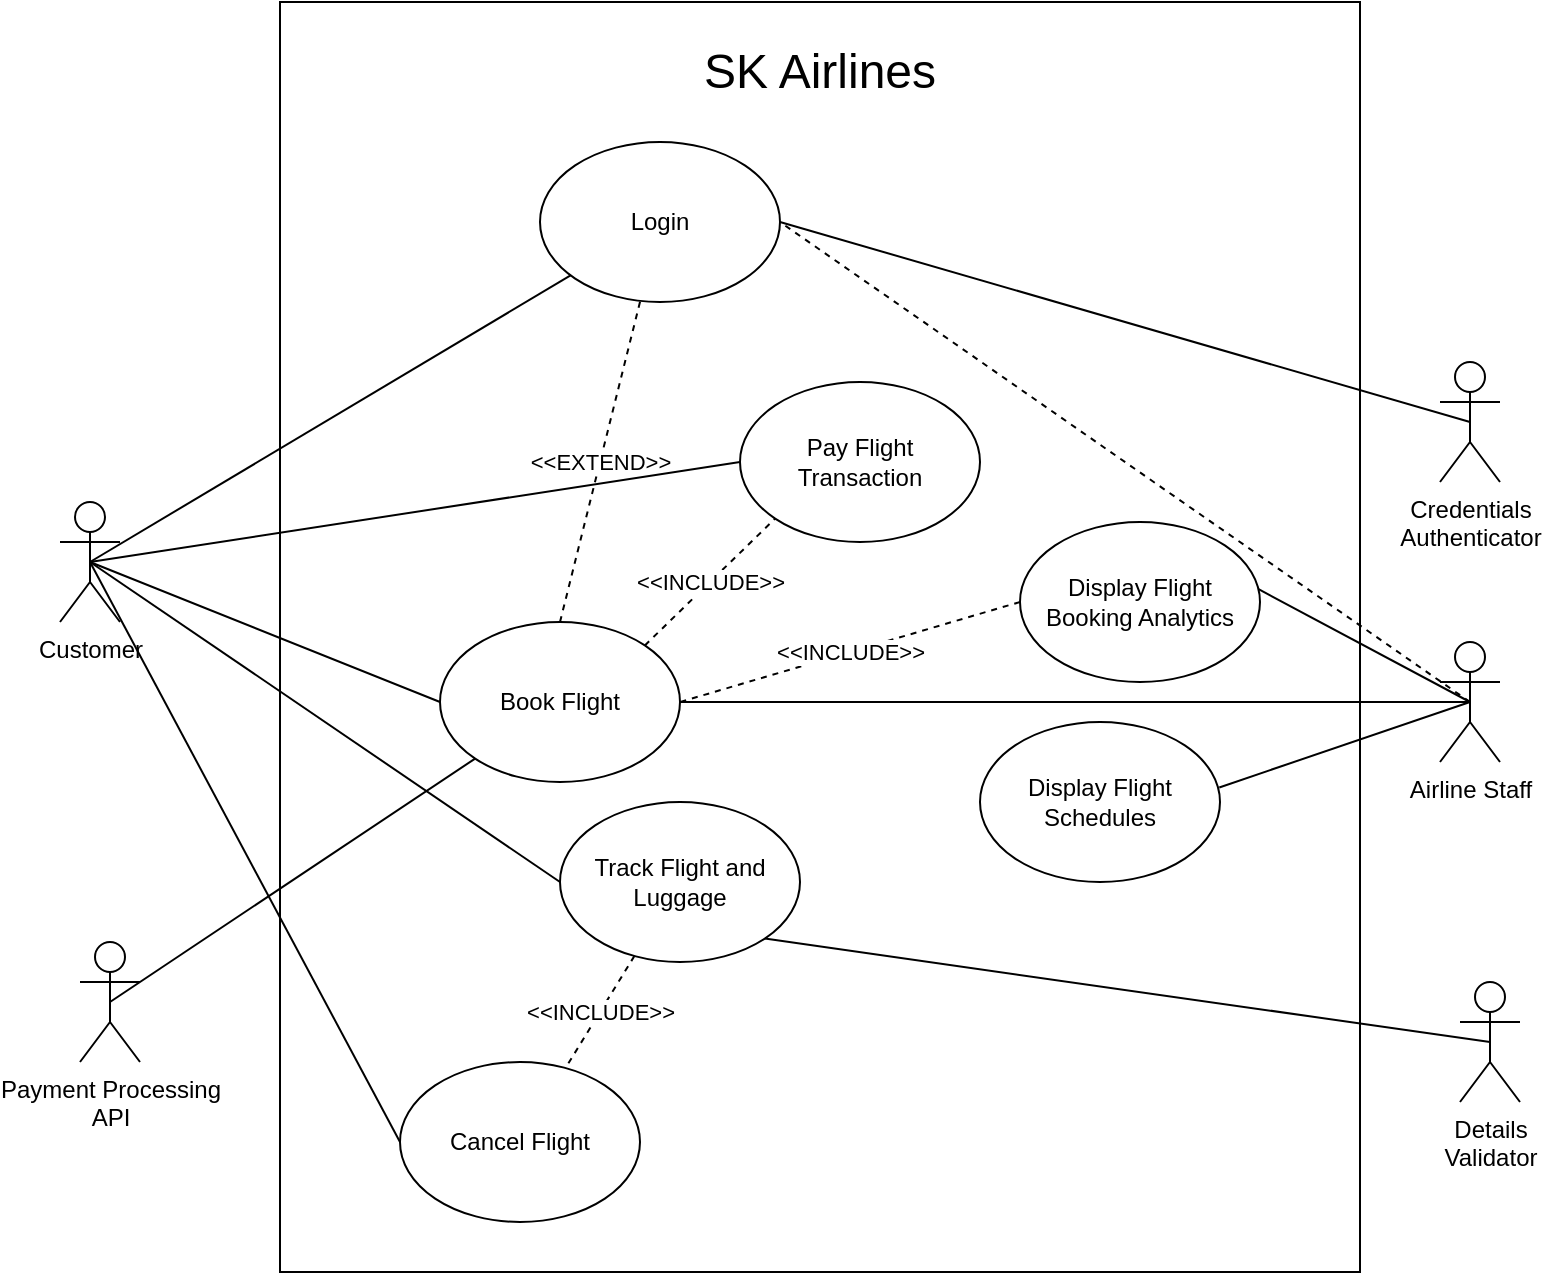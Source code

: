 <mxfile version="21.4.0" type="github">
  <diagram name="Page-1" id="8mqrGvHcFEWJXJVBc4Tt">
    <mxGraphModel dx="1311" dy="729" grid="1" gridSize="10" guides="1" tooltips="1" connect="1" arrows="1" fold="1" page="1" pageScale="1" pageWidth="850" pageHeight="1100" math="0" shadow="0">
      <root>
        <mxCell id="0" />
        <mxCell id="1" parent="0" />
        <mxCell id="418GbzC-R1QBylqEbf2J-47" value="" style="rounded=0;whiteSpace=wrap;html=1;fontStyle=1" parent="1" vertex="1">
          <mxGeometry x="150" y="120" width="540" height="635" as="geometry" />
        </mxCell>
        <mxCell id="418GbzC-R1QBylqEbf2J-10" value="Login" style="ellipse;whiteSpace=wrap;html=1;" parent="1" vertex="1">
          <mxGeometry x="280" y="190" width="120" height="80" as="geometry" />
        </mxCell>
        <mxCell id="418GbzC-R1QBylqEbf2J-53" value="&amp;lt;&amp;lt;EXTEND&amp;gt;&amp;gt;" style="rounded=0;orthogonalLoop=1;jettySize=auto;html=1;exitX=0.5;exitY=0;exitDx=0;exitDy=0;endArrow=none;endFill=0;dashed=1;" parent="1" source="418GbzC-R1QBylqEbf2J-12" target="418GbzC-R1QBylqEbf2J-10" edge="1">
          <mxGeometry relative="1" as="geometry">
            <Array as="points" />
          </mxGeometry>
        </mxCell>
        <mxCell id="418GbzC-R1QBylqEbf2J-58" value="&amp;lt;&amp;lt;INCLUDE&amp;gt;&amp;gt;" style="rounded=0;orthogonalLoop=1;jettySize=auto;html=1;exitX=1;exitY=0;exitDx=0;exitDy=0;entryX=0;entryY=1;entryDx=0;entryDy=0;endArrow=none;endFill=0;dashed=1;" parent="1" source="418GbzC-R1QBylqEbf2J-12" target="418GbzC-R1QBylqEbf2J-15" edge="1">
          <mxGeometry relative="1" as="geometry" />
        </mxCell>
        <mxCell id="418GbzC-R1QBylqEbf2J-12" value="Book Flight" style="ellipse;whiteSpace=wrap;html=1;" parent="1" vertex="1">
          <mxGeometry x="230" y="430" width="120" height="80" as="geometry" />
        </mxCell>
        <mxCell id="418GbzC-R1QBylqEbf2J-57" value="&amp;lt;&amp;lt;INCLUDE&amp;gt;&amp;gt;" style="rounded=0;orthogonalLoop=1;jettySize=auto;html=1;dashed=1;endArrow=none;endFill=0;" parent="1" source="418GbzC-R1QBylqEbf2J-14" target="418GbzC-R1QBylqEbf2J-16" edge="1">
          <mxGeometry relative="1" as="geometry" />
        </mxCell>
        <mxCell id="418GbzC-R1QBylqEbf2J-14" value="Track Flight and Luggage" style="ellipse;whiteSpace=wrap;html=1;" parent="1" vertex="1">
          <mxGeometry x="290" y="520" width="120" height="80" as="geometry" />
        </mxCell>
        <mxCell id="418GbzC-R1QBylqEbf2J-15" value="Pay Flight Transaction" style="ellipse;whiteSpace=wrap;html=1;" parent="1" vertex="1">
          <mxGeometry x="380" y="310" width="120" height="80" as="geometry" />
        </mxCell>
        <mxCell id="418GbzC-R1QBylqEbf2J-16" value="Cancel Flight" style="ellipse;whiteSpace=wrap;html=1;" parent="1" vertex="1">
          <mxGeometry x="210" y="650" width="120" height="80" as="geometry" />
        </mxCell>
        <mxCell id="VLLXVvnrKsTB2bh9_lFk-1" value="&amp;lt;&amp;lt;INCLUDE&amp;gt;&amp;gt;" style="rounded=0;orthogonalLoop=1;jettySize=auto;html=1;exitX=0;exitY=0.5;exitDx=0;exitDy=0;entryX=1;entryY=0.5;entryDx=0;entryDy=0;endArrow=none;endFill=0;dashed=1;" parent="1" source="418GbzC-R1QBylqEbf2J-19" target="418GbzC-R1QBylqEbf2J-12" edge="1">
          <mxGeometry relative="1" as="geometry" />
        </mxCell>
        <mxCell id="418GbzC-R1QBylqEbf2J-19" value="Display Flight Booking Analytics" style="ellipse;whiteSpace=wrap;html=1;" parent="1" vertex="1">
          <mxGeometry x="520" y="380" width="120" height="80" as="geometry" />
        </mxCell>
        <mxCell id="418GbzC-R1QBylqEbf2J-20" value="Display Flight Schedules" style="ellipse;whiteSpace=wrap;html=1;" parent="1" vertex="1">
          <mxGeometry x="500" y="480" width="120" height="80" as="geometry" />
        </mxCell>
        <mxCell id="418GbzC-R1QBylqEbf2J-36" style="rounded=0;orthogonalLoop=1;jettySize=auto;html=1;exitX=0.5;exitY=0.5;exitDx=0;exitDy=0;exitPerimeter=0;entryX=0;entryY=0.5;entryDx=0;entryDy=0;endArrow=none;endFill=0;" parent="1" source="418GbzC-R1QBylqEbf2J-21" target="418GbzC-R1QBylqEbf2J-16" edge="1">
          <mxGeometry relative="1" as="geometry" />
        </mxCell>
        <mxCell id="418GbzC-R1QBylqEbf2J-37" style="rounded=0;orthogonalLoop=1;jettySize=auto;html=1;exitX=0.5;exitY=0.5;exitDx=0;exitDy=0;exitPerimeter=0;endArrow=none;endFill=0;" parent="1" source="418GbzC-R1QBylqEbf2J-21" target="418GbzC-R1QBylqEbf2J-10" edge="1">
          <mxGeometry relative="1" as="geometry" />
        </mxCell>
        <mxCell id="418GbzC-R1QBylqEbf2J-38" style="rounded=0;orthogonalLoop=1;jettySize=auto;html=1;exitX=0.5;exitY=0.5;exitDx=0;exitDy=0;exitPerimeter=0;entryX=0;entryY=0.5;entryDx=0;entryDy=0;endArrow=none;endFill=0;" parent="1" source="418GbzC-R1QBylqEbf2J-21" target="418GbzC-R1QBylqEbf2J-15" edge="1">
          <mxGeometry relative="1" as="geometry" />
        </mxCell>
        <mxCell id="418GbzC-R1QBylqEbf2J-39" style="rounded=0;orthogonalLoop=1;jettySize=auto;html=1;exitX=0.5;exitY=0.5;exitDx=0;exitDy=0;exitPerimeter=0;entryX=0;entryY=0.5;entryDx=0;entryDy=0;endArrow=none;endFill=0;" parent="1" source="418GbzC-R1QBylqEbf2J-21" target="418GbzC-R1QBylqEbf2J-14" edge="1">
          <mxGeometry relative="1" as="geometry" />
        </mxCell>
        <mxCell id="418GbzC-R1QBylqEbf2J-40" style="rounded=0;orthogonalLoop=1;jettySize=auto;html=1;exitX=0.5;exitY=0.5;exitDx=0;exitDy=0;exitPerimeter=0;entryX=0;entryY=0.5;entryDx=0;entryDy=0;strokeColor=default;endArrow=none;endFill=0;" parent="1" source="418GbzC-R1QBylqEbf2J-21" target="418GbzC-R1QBylqEbf2J-12" edge="1">
          <mxGeometry relative="1" as="geometry" />
        </mxCell>
        <mxCell id="418GbzC-R1QBylqEbf2J-21" value="Customer" style="shape=umlActor;verticalLabelPosition=bottom;verticalAlign=top;html=1;outlineConnect=0;" parent="1" vertex="1">
          <mxGeometry x="40" y="370" width="30" height="60" as="geometry" />
        </mxCell>
        <mxCell id="418GbzC-R1QBylqEbf2J-42" style="rounded=0;orthogonalLoop=1;jettySize=auto;html=1;exitX=0.5;exitY=0.5;exitDx=0;exitDy=0;exitPerimeter=0;entryX=0.994;entryY=0.42;entryDx=0;entryDy=0;entryPerimeter=0;endArrow=none;endFill=0;" parent="1" source="418GbzC-R1QBylqEbf2J-41" target="418GbzC-R1QBylqEbf2J-19" edge="1">
          <mxGeometry relative="1" as="geometry" />
        </mxCell>
        <mxCell id="418GbzC-R1QBylqEbf2J-43" style="rounded=0;orthogonalLoop=1;jettySize=auto;html=1;exitX=0.5;exitY=0.5;exitDx=0;exitDy=0;exitPerimeter=0;entryX=0.997;entryY=0.409;entryDx=0;entryDy=0;entryPerimeter=0;endArrow=none;endFill=0;" parent="1" source="418GbzC-R1QBylqEbf2J-41" target="418GbzC-R1QBylqEbf2J-20" edge="1">
          <mxGeometry relative="1" as="geometry" />
        </mxCell>
        <mxCell id="418GbzC-R1QBylqEbf2J-56" style="rounded=0;orthogonalLoop=1;jettySize=auto;html=1;exitX=0.5;exitY=0.5;exitDx=0;exitDy=0;exitPerimeter=0;entryX=1;entryY=0.5;entryDx=0;entryDy=0;endArrow=none;endFill=0;" parent="1" source="418GbzC-R1QBylqEbf2J-41" target="418GbzC-R1QBylqEbf2J-12" edge="1">
          <mxGeometry relative="1" as="geometry" />
        </mxCell>
        <mxCell id="VLLXVvnrKsTB2bh9_lFk-2" style="rounded=0;orthogonalLoop=1;jettySize=auto;html=1;exitX=0.5;exitY=0.5;exitDx=0;exitDy=0;exitPerimeter=0;entryX=1;entryY=0.5;entryDx=0;entryDy=0;endArrow=none;endFill=0;dashed=1;" parent="1" source="418GbzC-R1QBylqEbf2J-41" target="418GbzC-R1QBylqEbf2J-10" edge="1">
          <mxGeometry relative="1" as="geometry" />
        </mxCell>
        <mxCell id="418GbzC-R1QBylqEbf2J-41" value="Airline Staff" style="shape=umlActor;verticalLabelPosition=bottom;verticalAlign=top;html=1;outlineConnect=0;" parent="1" vertex="1">
          <mxGeometry x="730" y="440" width="30" height="60" as="geometry" />
        </mxCell>
        <mxCell id="418GbzC-R1QBylqEbf2J-48" value="&lt;font style=&quot;font-size: 24px;&quot;&gt;SK Airlines&lt;/font&gt;" style="text;html=1;strokeColor=none;fillColor=none;align=center;verticalAlign=middle;whiteSpace=wrap;rounded=0;" parent="1" vertex="1">
          <mxGeometry x="355" y="140" width="130" height="30" as="geometry" />
        </mxCell>
        <mxCell id="XhT_t0hZH7w9sqAJMHFw-6" style="rounded=0;orthogonalLoop=1;jettySize=auto;html=1;exitX=0.5;exitY=0.5;exitDx=0;exitDy=0;exitPerimeter=0;entryX=1;entryY=0.5;entryDx=0;entryDy=0;endArrow=none;endFill=0;" edge="1" parent="1" source="XhT_t0hZH7w9sqAJMHFw-1" target="418GbzC-R1QBylqEbf2J-10">
          <mxGeometry relative="1" as="geometry" />
        </mxCell>
        <mxCell id="XhT_t0hZH7w9sqAJMHFw-1" value="Credentials&lt;br&gt;Authenticator" style="shape=umlActor;verticalLabelPosition=bottom;verticalAlign=top;html=1;outlineConnect=0;" vertex="1" parent="1">
          <mxGeometry x="730" y="300" width="30" height="60" as="geometry" />
        </mxCell>
        <mxCell id="XhT_t0hZH7w9sqAJMHFw-4" style="rounded=0;orthogonalLoop=1;jettySize=auto;html=1;exitX=0.5;exitY=0.5;exitDx=0;exitDy=0;exitPerimeter=0;entryX=0;entryY=1;entryDx=0;entryDy=0;endArrow=none;endFill=0;" edge="1" parent="1" source="XhT_t0hZH7w9sqAJMHFw-3" target="418GbzC-R1QBylqEbf2J-12">
          <mxGeometry relative="1" as="geometry" />
        </mxCell>
        <mxCell id="XhT_t0hZH7w9sqAJMHFw-3" value="Payment Processing&lt;br&gt;API" style="shape=umlActor;verticalLabelPosition=bottom;verticalAlign=top;html=1;outlineConnect=0;" vertex="1" parent="1">
          <mxGeometry x="50" y="590" width="30" height="60" as="geometry" />
        </mxCell>
        <mxCell id="XhT_t0hZH7w9sqAJMHFw-8" style="rounded=0;orthogonalLoop=1;jettySize=auto;html=1;exitX=0.5;exitY=0.5;exitDx=0;exitDy=0;exitPerimeter=0;entryX=1;entryY=1;entryDx=0;entryDy=0;endArrow=none;endFill=0;" edge="1" parent="1" source="XhT_t0hZH7w9sqAJMHFw-7" target="418GbzC-R1QBylqEbf2J-14">
          <mxGeometry relative="1" as="geometry" />
        </mxCell>
        <mxCell id="XhT_t0hZH7w9sqAJMHFw-7" value="Details&lt;br&gt;Validator" style="shape=umlActor;verticalLabelPosition=bottom;verticalAlign=top;html=1;outlineConnect=0;" vertex="1" parent="1">
          <mxGeometry x="740" y="610" width="30" height="60" as="geometry" />
        </mxCell>
      </root>
    </mxGraphModel>
  </diagram>
</mxfile>
